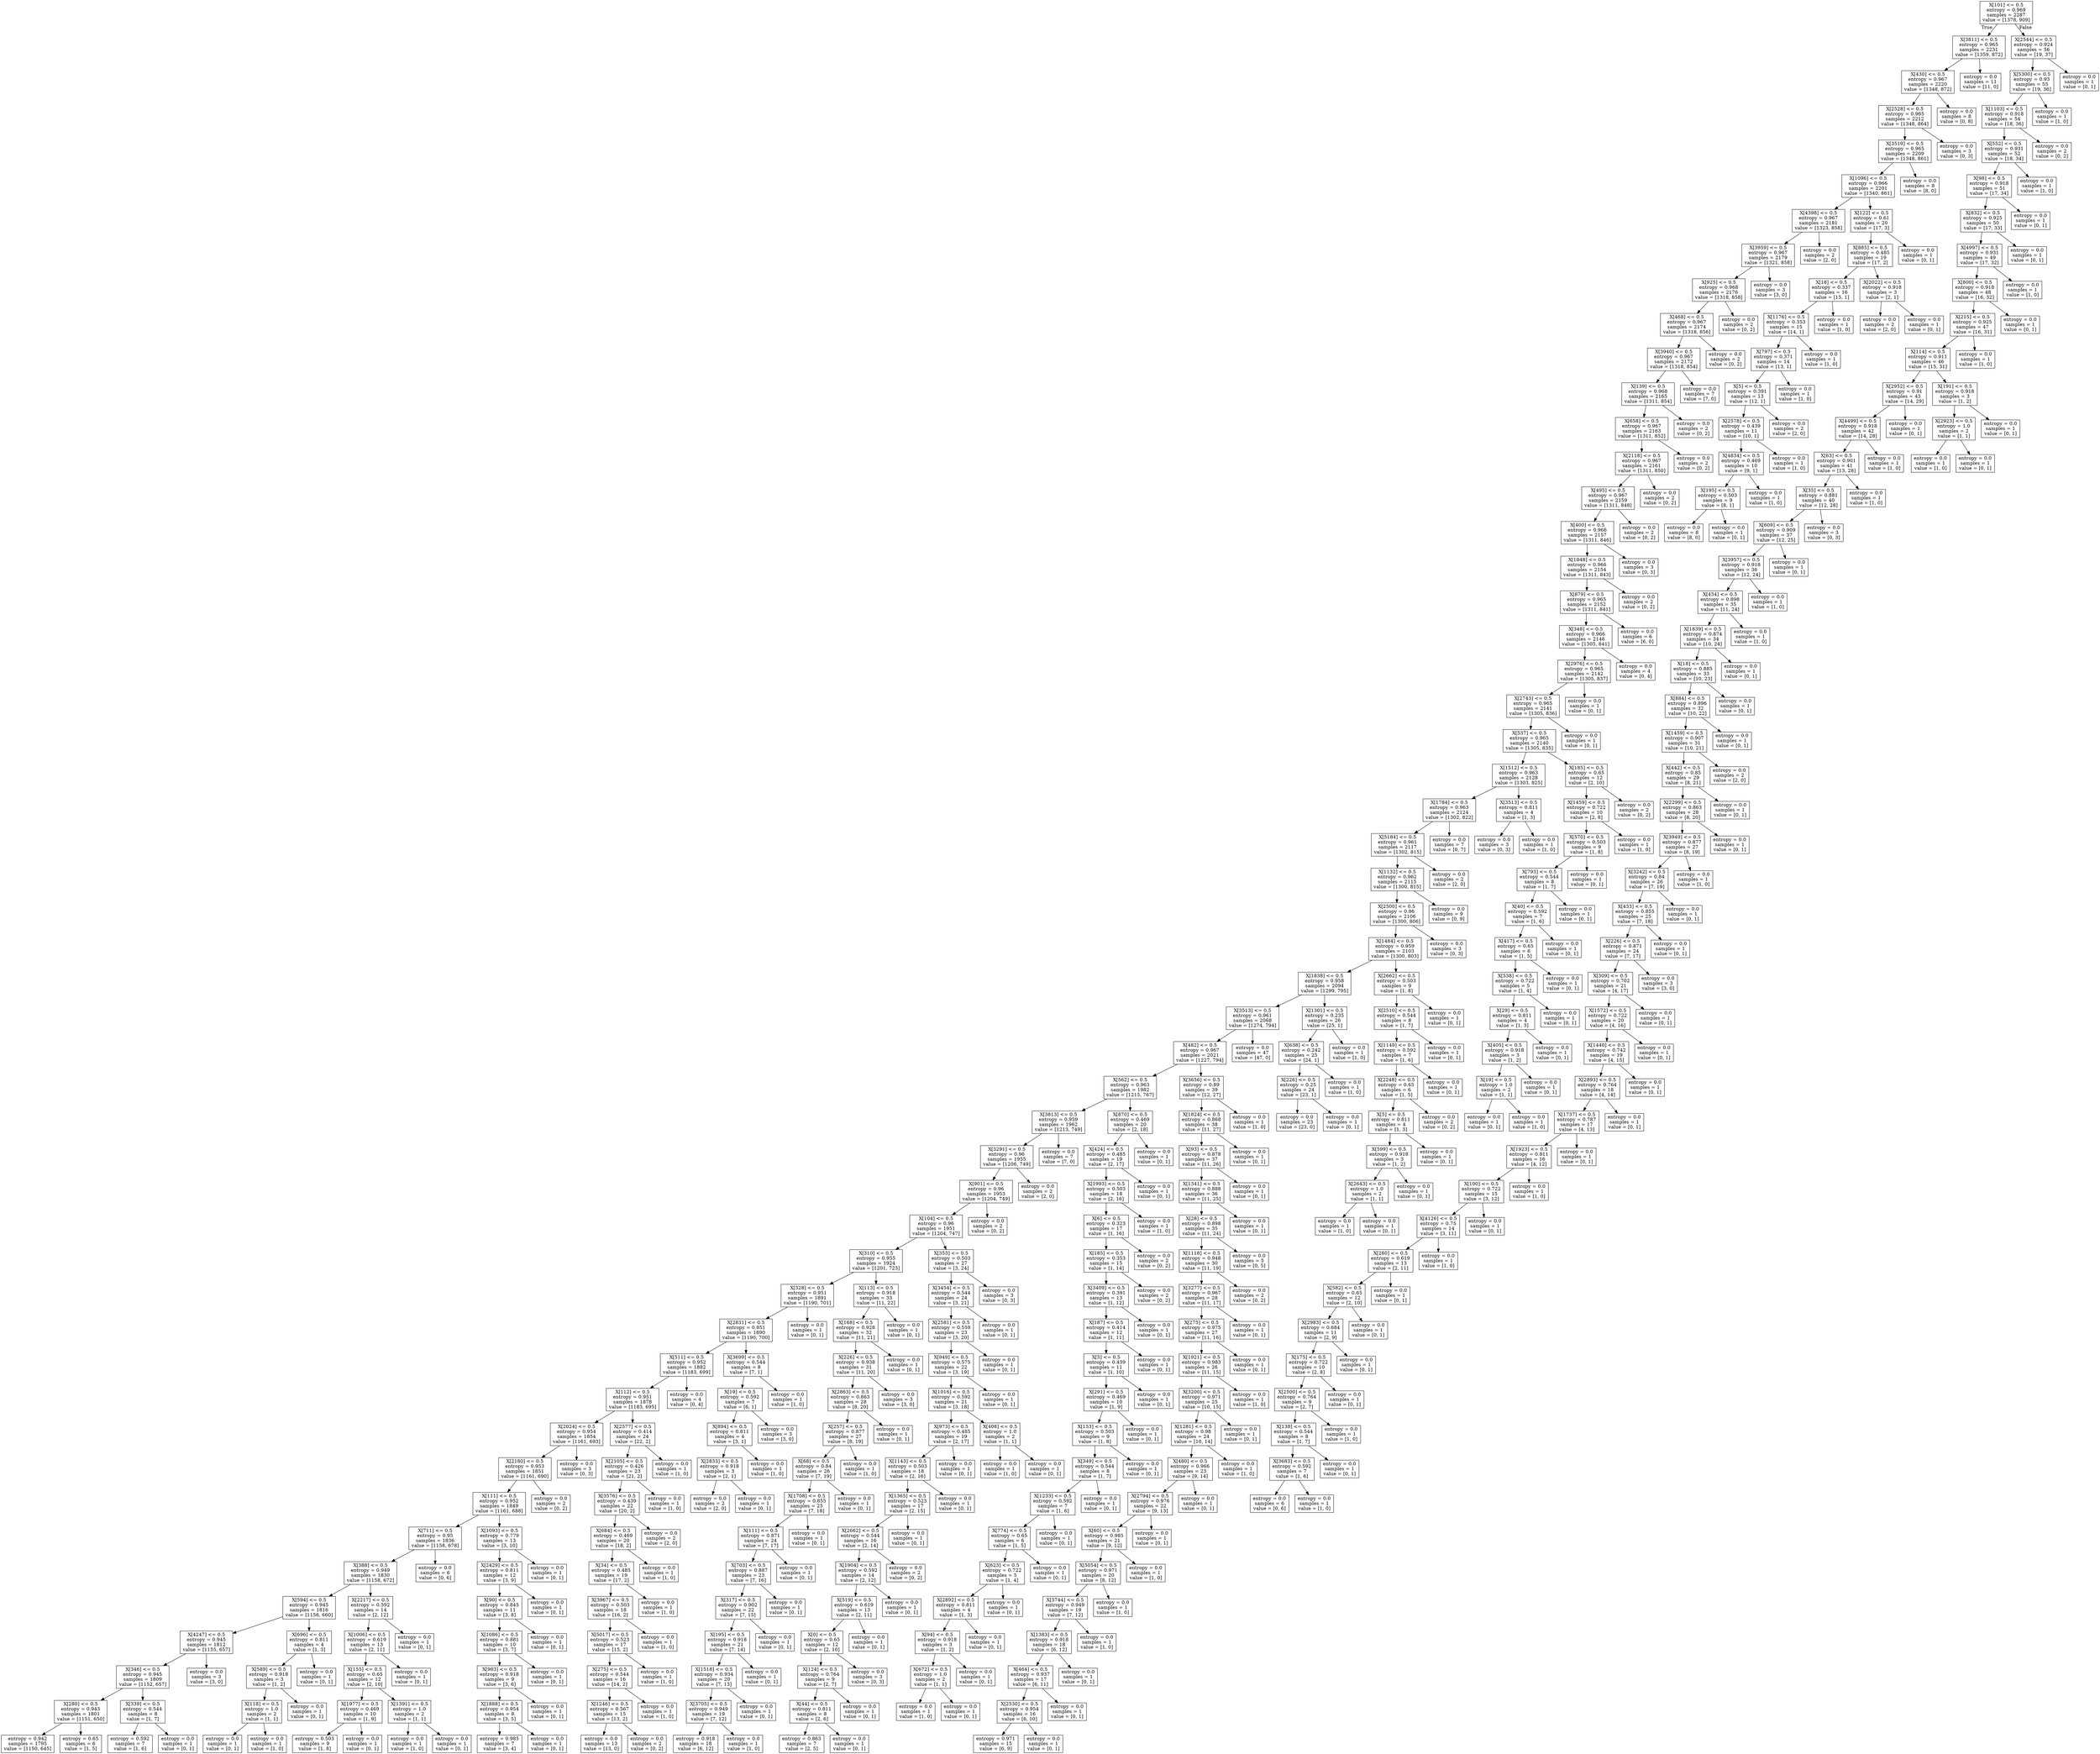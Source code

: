digraph Tree {
node [shape=box] ;
0 [label="X[101] <= 0.5\nentropy = 0.969\nsamples = 2287\nvalue = [1378, 909]"] ;
1 [label="X[3811] <= 0.5\nentropy = 0.965\nsamples = 2231\nvalue = [1359, 872]"] ;
0 -> 1 [labeldistance=2.5, labelangle=45, headlabel="True"] ;
2 [label="X[430] <= 0.5\nentropy = 0.967\nsamples = 2220\nvalue = [1348, 872]"] ;
1 -> 2 ;
3 [label="X[2528] <= 0.5\nentropy = 0.965\nsamples = 2212\nvalue = [1348, 864]"] ;
2 -> 3 ;
4 [label="X[3519] <= 0.5\nentropy = 0.965\nsamples = 2209\nvalue = [1348, 861]"] ;
3 -> 4 ;
5 [label="X[1096] <= 0.5\nentropy = 0.966\nsamples = 2201\nvalue = [1340, 861]"] ;
4 -> 5 ;
6 [label="X[4398] <= 0.5\nentropy = 0.967\nsamples = 2181\nvalue = [1323, 858]"] ;
5 -> 6 ;
7 [label="X[3959] <= 0.5\nentropy = 0.967\nsamples = 2179\nvalue = [1321, 858]"] ;
6 -> 7 ;
8 [label="X[925] <= 0.5\nentropy = 0.968\nsamples = 2176\nvalue = [1318, 858]"] ;
7 -> 8 ;
9 [label="X[468] <= 0.5\nentropy = 0.967\nsamples = 2174\nvalue = [1318, 856]"] ;
8 -> 9 ;
10 [label="X[3940] <= 0.5\nentropy = 0.967\nsamples = 2172\nvalue = [1318, 854]"] ;
9 -> 10 ;
11 [label="X[139] <= 0.5\nentropy = 0.968\nsamples = 2165\nvalue = [1311, 854]"] ;
10 -> 11 ;
12 [label="X[658] <= 0.5\nentropy = 0.967\nsamples = 2163\nvalue = [1311, 852]"] ;
11 -> 12 ;
13 [label="X[2118] <= 0.5\nentropy = 0.967\nsamples = 2161\nvalue = [1311, 850]"] ;
12 -> 13 ;
14 [label="X[495] <= 0.5\nentropy = 0.967\nsamples = 2159\nvalue = [1311, 848]"] ;
13 -> 14 ;
15 [label="X[400] <= 0.5\nentropy = 0.966\nsamples = 2157\nvalue = [1311, 846]"] ;
14 -> 15 ;
16 [label="X[1048] <= 0.5\nentropy = 0.966\nsamples = 2154\nvalue = [1311, 843]"] ;
15 -> 16 ;
17 [label="X[879] <= 0.5\nentropy = 0.965\nsamples = 2152\nvalue = [1311, 841]"] ;
16 -> 17 ;
18 [label="X[348] <= 0.5\nentropy = 0.966\nsamples = 2146\nvalue = [1305, 841]"] ;
17 -> 18 ;
19 [label="X[2976] <= 0.5\nentropy = 0.965\nsamples = 2142\nvalue = [1305, 837]"] ;
18 -> 19 ;
20 [label="X[2743] <= 0.5\nentropy = 0.965\nsamples = 2141\nvalue = [1305, 836]"] ;
19 -> 20 ;
21 [label="X[537] <= 0.5\nentropy = 0.965\nsamples = 2140\nvalue = [1305, 835]"] ;
20 -> 21 ;
22 [label="X[1512] <= 0.5\nentropy = 0.963\nsamples = 2128\nvalue = [1303, 825]"] ;
21 -> 22 ;
23 [label="X[1784] <= 0.5\nentropy = 0.963\nsamples = 2124\nvalue = [1302, 822]"] ;
22 -> 23 ;
24 [label="X[5184] <= 0.5\nentropy = 0.961\nsamples = 2117\nvalue = [1302, 815]"] ;
23 -> 24 ;
25 [label="X[1132] <= 0.5\nentropy = 0.962\nsamples = 2115\nvalue = [1300, 815]"] ;
24 -> 25 ;
26 [label="X[2500] <= 0.5\nentropy = 0.96\nsamples = 2106\nvalue = [1300, 806]"] ;
25 -> 26 ;
27 [label="X[1484] <= 0.5\nentropy = 0.959\nsamples = 2103\nvalue = [1300, 803]"] ;
26 -> 27 ;
28 [label="X[1838] <= 0.5\nentropy = 0.958\nsamples = 2094\nvalue = [1299, 795]"] ;
27 -> 28 ;
29 [label="X[3513] <= 0.5\nentropy = 0.961\nsamples = 2068\nvalue = [1274, 794]"] ;
28 -> 29 ;
30 [label="X[482] <= 0.5\nentropy = 0.967\nsamples = 2021\nvalue = [1227, 794]"] ;
29 -> 30 ;
31 [label="X[562] <= 0.5\nentropy = 0.963\nsamples = 1982\nvalue = [1215, 767]"] ;
30 -> 31 ;
32 [label="X[3813] <= 0.5\nentropy = 0.959\nsamples = 1962\nvalue = [1213, 749]"] ;
31 -> 32 ;
33 [label="X[3291] <= 0.5\nentropy = 0.96\nsamples = 1955\nvalue = [1206, 749]"] ;
32 -> 33 ;
34 [label="X[901] <= 0.5\nentropy = 0.96\nsamples = 1953\nvalue = [1204, 749]"] ;
33 -> 34 ;
35 [label="X[104] <= 0.5\nentropy = 0.96\nsamples = 1951\nvalue = [1204, 747]"] ;
34 -> 35 ;
36 [label="X[310] <= 0.5\nentropy = 0.955\nsamples = 1924\nvalue = [1201, 723]"] ;
35 -> 36 ;
37 [label="X[328] <= 0.5\nentropy = 0.951\nsamples = 1891\nvalue = [1190, 701]"] ;
36 -> 37 ;
38 [label="X[2831] <= 0.5\nentropy = 0.951\nsamples = 1890\nvalue = [1190, 700]"] ;
37 -> 38 ;
39 [label="X[511] <= 0.5\nentropy = 0.952\nsamples = 1882\nvalue = [1183, 699]"] ;
38 -> 39 ;
40 [label="X[112] <= 0.5\nentropy = 0.951\nsamples = 1878\nvalue = [1183, 695]"] ;
39 -> 40 ;
41 [label="X[2024] <= 0.5\nentropy = 0.954\nsamples = 1854\nvalue = [1161, 693]"] ;
40 -> 41 ;
42 [label="X[2180] <= 0.5\nentropy = 0.953\nsamples = 1851\nvalue = [1161, 690]"] ;
41 -> 42 ;
43 [label="X[111] <= 0.5\nentropy = 0.952\nsamples = 1849\nvalue = [1161, 688]"] ;
42 -> 43 ;
44 [label="X[711] <= 0.5\nentropy = 0.95\nsamples = 1836\nvalue = [1158, 678]"] ;
43 -> 44 ;
45 [label="X[388] <= 0.5\nentropy = 0.949\nsamples = 1830\nvalue = [1158, 672]"] ;
44 -> 45 ;
46 [label="X[594] <= 0.5\nentropy = 0.945\nsamples = 1816\nvalue = [1156, 660]"] ;
45 -> 46 ;
47 [label="X[4247] <= 0.5\nentropy = 0.945\nsamples = 1812\nvalue = [1155, 657]"] ;
46 -> 47 ;
48 [label="X[346] <= 0.5\nentropy = 0.945\nsamples = 1809\nvalue = [1152, 657]"] ;
47 -> 48 ;
49 [label="X[280] <= 0.5\nentropy = 0.943\nsamples = 1801\nvalue = [1151, 650]"] ;
48 -> 49 ;
50 [label="entropy = 0.942\nsamples = 1795\nvalue = [1150, 645]"] ;
49 -> 50 ;
51 [label="entropy = 0.65\nsamples = 6\nvalue = [1, 5]"] ;
49 -> 51 ;
52 [label="X[339] <= 0.5\nentropy = 0.544\nsamples = 8\nvalue = [1, 7]"] ;
48 -> 52 ;
53 [label="entropy = 0.592\nsamples = 7\nvalue = [1, 6]"] ;
52 -> 53 ;
54 [label="entropy = 0.0\nsamples = 1\nvalue = [0, 1]"] ;
52 -> 54 ;
55 [label="entropy = 0.0\nsamples = 3\nvalue = [3, 0]"] ;
47 -> 55 ;
56 [label="X[696] <= 0.5\nentropy = 0.811\nsamples = 4\nvalue = [1, 3]"] ;
46 -> 56 ;
57 [label="X[589] <= 0.5\nentropy = 0.918\nsamples = 3\nvalue = [1, 2]"] ;
56 -> 57 ;
58 [label="X[118] <= 0.5\nentropy = 1.0\nsamples = 2\nvalue = [1, 1]"] ;
57 -> 58 ;
59 [label="entropy = 0.0\nsamples = 1\nvalue = [0, 1]"] ;
58 -> 59 ;
60 [label="entropy = 0.0\nsamples = 1\nvalue = [1, 0]"] ;
58 -> 60 ;
61 [label="entropy = 0.0\nsamples = 1\nvalue = [0, 1]"] ;
57 -> 61 ;
62 [label="entropy = 0.0\nsamples = 1\nvalue = [0, 1]"] ;
56 -> 62 ;
63 [label="X[2217] <= 0.5\nentropy = 0.592\nsamples = 14\nvalue = [2, 12]"] ;
45 -> 63 ;
64 [label="X[1006] <= 0.5\nentropy = 0.619\nsamples = 13\nvalue = [2, 11]"] ;
63 -> 64 ;
65 [label="X[155] <= 0.5\nentropy = 0.65\nsamples = 12\nvalue = [2, 10]"] ;
64 -> 65 ;
66 [label="X[1977] <= 0.5\nentropy = 0.469\nsamples = 10\nvalue = [1, 9]"] ;
65 -> 66 ;
67 [label="entropy = 0.503\nsamples = 9\nvalue = [1, 8]"] ;
66 -> 67 ;
68 [label="entropy = 0.0\nsamples = 1\nvalue = [0, 1]"] ;
66 -> 68 ;
69 [label="X[1391] <= 0.5\nentropy = 1.0\nsamples = 2\nvalue = [1, 1]"] ;
65 -> 69 ;
70 [label="entropy = 0.0\nsamples = 1\nvalue = [1, 0]"] ;
69 -> 70 ;
71 [label="entropy = 0.0\nsamples = 1\nvalue = [0, 1]"] ;
69 -> 71 ;
72 [label="entropy = 0.0\nsamples = 1\nvalue = [0, 1]"] ;
64 -> 72 ;
73 [label="entropy = 0.0\nsamples = 1\nvalue = [0, 1]"] ;
63 -> 73 ;
74 [label="entropy = 0.0\nsamples = 6\nvalue = [0, 6]"] ;
44 -> 74 ;
75 [label="X[1093] <= 0.5\nentropy = 0.779\nsamples = 13\nvalue = [3, 10]"] ;
43 -> 75 ;
76 [label="X[2429] <= 0.5\nentropy = 0.811\nsamples = 12\nvalue = [3, 9]"] ;
75 -> 76 ;
77 [label="X[90] <= 0.5\nentropy = 0.845\nsamples = 11\nvalue = [3, 8]"] ;
76 -> 77 ;
78 [label="X[1086] <= 0.5\nentropy = 0.881\nsamples = 10\nvalue = [3, 7]"] ;
77 -> 78 ;
79 [label="X[983] <= 0.5\nentropy = 0.918\nsamples = 9\nvalue = [3, 6]"] ;
78 -> 79 ;
80 [label="X[1888] <= 0.5\nentropy = 0.954\nsamples = 8\nvalue = [3, 5]"] ;
79 -> 80 ;
81 [label="entropy = 0.985\nsamples = 7\nvalue = [3, 4]"] ;
80 -> 81 ;
82 [label="entropy = 0.0\nsamples = 1\nvalue = [0, 1]"] ;
80 -> 82 ;
83 [label="entropy = 0.0\nsamples = 1\nvalue = [0, 1]"] ;
79 -> 83 ;
84 [label="entropy = 0.0\nsamples = 1\nvalue = [0, 1]"] ;
78 -> 84 ;
85 [label="entropy = 0.0\nsamples = 1\nvalue = [0, 1]"] ;
77 -> 85 ;
86 [label="entropy = 0.0\nsamples = 1\nvalue = [0, 1]"] ;
76 -> 86 ;
87 [label="entropy = 0.0\nsamples = 1\nvalue = [0, 1]"] ;
75 -> 87 ;
88 [label="entropy = 0.0\nsamples = 2\nvalue = [0, 2]"] ;
42 -> 88 ;
89 [label="entropy = 0.0\nsamples = 3\nvalue = [0, 3]"] ;
41 -> 89 ;
90 [label="X[2577] <= 0.5\nentropy = 0.414\nsamples = 24\nvalue = [22, 2]"] ;
40 -> 90 ;
91 [label="X[2105] <= 0.5\nentropy = 0.426\nsamples = 23\nvalue = [21, 2]"] ;
90 -> 91 ;
92 [label="X[3576] <= 0.5\nentropy = 0.439\nsamples = 22\nvalue = [20, 2]"] ;
91 -> 92 ;
93 [label="X[684] <= 0.5\nentropy = 0.469\nsamples = 20\nvalue = [18, 2]"] ;
92 -> 93 ;
94 [label="X[34] <= 0.5\nentropy = 0.485\nsamples = 19\nvalue = [17, 2]"] ;
93 -> 94 ;
95 [label="X[3967] <= 0.5\nentropy = 0.503\nsamples = 18\nvalue = [16, 2]"] ;
94 -> 95 ;
96 [label="X[5017] <= 0.5\nentropy = 0.523\nsamples = 17\nvalue = [15, 2]"] ;
95 -> 96 ;
97 [label="X[275] <= 0.5\nentropy = 0.544\nsamples = 16\nvalue = [14, 2]"] ;
96 -> 97 ;
98 [label="X[1246] <= 0.5\nentropy = 0.567\nsamples = 15\nvalue = [13, 2]"] ;
97 -> 98 ;
99 [label="entropy = 0.0\nsamples = 13\nvalue = [13, 0]"] ;
98 -> 99 ;
100 [label="entropy = 0.0\nsamples = 2\nvalue = [0, 2]"] ;
98 -> 100 ;
101 [label="entropy = 0.0\nsamples = 1\nvalue = [1, 0]"] ;
97 -> 101 ;
102 [label="entropy = 0.0\nsamples = 1\nvalue = [1, 0]"] ;
96 -> 102 ;
103 [label="entropy = 0.0\nsamples = 1\nvalue = [1, 0]"] ;
95 -> 103 ;
104 [label="entropy = 0.0\nsamples = 1\nvalue = [1, 0]"] ;
94 -> 104 ;
105 [label="entropy = 0.0\nsamples = 1\nvalue = [1, 0]"] ;
93 -> 105 ;
106 [label="entropy = 0.0\nsamples = 2\nvalue = [2, 0]"] ;
92 -> 106 ;
107 [label="entropy = 0.0\nsamples = 1\nvalue = [1, 0]"] ;
91 -> 107 ;
108 [label="entropy = 0.0\nsamples = 1\nvalue = [1, 0]"] ;
90 -> 108 ;
109 [label="entropy = 0.0\nsamples = 4\nvalue = [0, 4]"] ;
39 -> 109 ;
110 [label="X[3699] <= 0.5\nentropy = 0.544\nsamples = 8\nvalue = [7, 1]"] ;
38 -> 110 ;
111 [label="X[19] <= 0.5\nentropy = 0.592\nsamples = 7\nvalue = [6, 1]"] ;
110 -> 111 ;
112 [label="X[894] <= 0.5\nentropy = 0.811\nsamples = 4\nvalue = [3, 1]"] ;
111 -> 112 ;
113 [label="X[2833] <= 0.5\nentropy = 0.918\nsamples = 3\nvalue = [2, 1]"] ;
112 -> 113 ;
114 [label="entropy = 0.0\nsamples = 2\nvalue = [2, 0]"] ;
113 -> 114 ;
115 [label="entropy = 0.0\nsamples = 1\nvalue = [0, 1]"] ;
113 -> 115 ;
116 [label="entropy = 0.0\nsamples = 1\nvalue = [1, 0]"] ;
112 -> 116 ;
117 [label="entropy = 0.0\nsamples = 3\nvalue = [3, 0]"] ;
111 -> 117 ;
118 [label="entropy = 0.0\nsamples = 1\nvalue = [1, 0]"] ;
110 -> 118 ;
119 [label="entropy = 0.0\nsamples = 1\nvalue = [0, 1]"] ;
37 -> 119 ;
120 [label="X[113] <= 0.5\nentropy = 0.918\nsamples = 33\nvalue = [11, 22]"] ;
36 -> 120 ;
121 [label="X[168] <= 0.5\nentropy = 0.928\nsamples = 32\nvalue = [11, 21]"] ;
120 -> 121 ;
122 [label="X[226] <= 0.5\nentropy = 0.938\nsamples = 31\nvalue = [11, 20]"] ;
121 -> 122 ;
123 [label="X[2863] <= 0.5\nentropy = 0.863\nsamples = 28\nvalue = [8, 20]"] ;
122 -> 123 ;
124 [label="X[257] <= 0.5\nentropy = 0.877\nsamples = 27\nvalue = [8, 19]"] ;
123 -> 124 ;
125 [label="X[68] <= 0.5\nentropy = 0.84\nsamples = 26\nvalue = [7, 19]"] ;
124 -> 125 ;
126 [label="X[1708] <= 0.5\nentropy = 0.855\nsamples = 25\nvalue = [7, 18]"] ;
125 -> 126 ;
127 [label="X[111] <= 0.5\nentropy = 0.871\nsamples = 24\nvalue = [7, 17]"] ;
126 -> 127 ;
128 [label="X[703] <= 0.5\nentropy = 0.887\nsamples = 23\nvalue = [7, 16]"] ;
127 -> 128 ;
129 [label="X[317] <= 0.5\nentropy = 0.902\nsamples = 22\nvalue = [7, 15]"] ;
128 -> 129 ;
130 [label="X[195] <= 0.5\nentropy = 0.918\nsamples = 21\nvalue = [7, 14]"] ;
129 -> 130 ;
131 [label="X[1518] <= 0.5\nentropy = 0.934\nsamples = 20\nvalue = [7, 13]"] ;
130 -> 131 ;
132 [label="X[3705] <= 0.5\nentropy = 0.949\nsamples = 19\nvalue = [7, 12]"] ;
131 -> 132 ;
133 [label="entropy = 0.918\nsamples = 18\nvalue = [6, 12]"] ;
132 -> 133 ;
134 [label="entropy = 0.0\nsamples = 1\nvalue = [1, 0]"] ;
132 -> 134 ;
135 [label="entropy = 0.0\nsamples = 1\nvalue = [0, 1]"] ;
131 -> 135 ;
136 [label="entropy = 0.0\nsamples = 1\nvalue = [0, 1]"] ;
130 -> 136 ;
137 [label="entropy = 0.0\nsamples = 1\nvalue = [0, 1]"] ;
129 -> 137 ;
138 [label="entropy = 0.0\nsamples = 1\nvalue = [0, 1]"] ;
128 -> 138 ;
139 [label="entropy = 0.0\nsamples = 1\nvalue = [0, 1]"] ;
127 -> 139 ;
140 [label="entropy = 0.0\nsamples = 1\nvalue = [0, 1]"] ;
126 -> 140 ;
141 [label="entropy = 0.0\nsamples = 1\nvalue = [0, 1]"] ;
125 -> 141 ;
142 [label="entropy = 0.0\nsamples = 1\nvalue = [1, 0]"] ;
124 -> 142 ;
143 [label="entropy = 0.0\nsamples = 1\nvalue = [0, 1]"] ;
123 -> 143 ;
144 [label="entropy = 0.0\nsamples = 3\nvalue = [3, 0]"] ;
122 -> 144 ;
145 [label="entropy = 0.0\nsamples = 1\nvalue = [0, 1]"] ;
121 -> 145 ;
146 [label="entropy = 0.0\nsamples = 1\nvalue = [0, 1]"] ;
120 -> 146 ;
147 [label="X[353] <= 0.5\nentropy = 0.503\nsamples = 27\nvalue = [3, 24]"] ;
35 -> 147 ;
148 [label="X[3454] <= 0.5\nentropy = 0.544\nsamples = 24\nvalue = [3, 21]"] ;
147 -> 148 ;
149 [label="X[2581] <= 0.5\nentropy = 0.559\nsamples = 23\nvalue = [3, 20]"] ;
148 -> 149 ;
150 [label="X[949] <= 0.5\nentropy = 0.575\nsamples = 22\nvalue = [3, 19]"] ;
149 -> 150 ;
151 [label="X[1016] <= 0.5\nentropy = 0.592\nsamples = 21\nvalue = [3, 18]"] ;
150 -> 151 ;
152 [label="X[973] <= 0.5\nentropy = 0.485\nsamples = 19\nvalue = [2, 17]"] ;
151 -> 152 ;
153 [label="X[1143] <= 0.5\nentropy = 0.503\nsamples = 18\nvalue = [2, 16]"] ;
152 -> 153 ;
154 [label="X[1365] <= 0.5\nentropy = 0.523\nsamples = 17\nvalue = [2, 15]"] ;
153 -> 154 ;
155 [label="X[2662] <= 0.5\nentropy = 0.544\nsamples = 16\nvalue = [2, 14]"] ;
154 -> 155 ;
156 [label="X[1904] <= 0.5\nentropy = 0.592\nsamples = 14\nvalue = [2, 12]"] ;
155 -> 156 ;
157 [label="X[519] <= 0.5\nentropy = 0.619\nsamples = 13\nvalue = [2, 11]"] ;
156 -> 157 ;
158 [label="X[0] <= 0.5\nentropy = 0.65\nsamples = 12\nvalue = [2, 10]"] ;
157 -> 158 ;
159 [label="X[124] <= 0.5\nentropy = 0.764\nsamples = 9\nvalue = [2, 7]"] ;
158 -> 159 ;
160 [label="X[44] <= 0.5\nentropy = 0.811\nsamples = 8\nvalue = [2, 6]"] ;
159 -> 160 ;
161 [label="entropy = 0.863\nsamples = 7\nvalue = [2, 5]"] ;
160 -> 161 ;
162 [label="entropy = 0.0\nsamples = 1\nvalue = [0, 1]"] ;
160 -> 162 ;
163 [label="entropy = 0.0\nsamples = 1\nvalue = [0, 1]"] ;
159 -> 163 ;
164 [label="entropy = 0.0\nsamples = 3\nvalue = [0, 3]"] ;
158 -> 164 ;
165 [label="entropy = 0.0\nsamples = 1\nvalue = [0, 1]"] ;
157 -> 165 ;
166 [label="entropy = 0.0\nsamples = 1\nvalue = [0, 1]"] ;
156 -> 166 ;
167 [label="entropy = 0.0\nsamples = 2\nvalue = [0, 2]"] ;
155 -> 167 ;
168 [label="entropy = 0.0\nsamples = 1\nvalue = [0, 1]"] ;
154 -> 168 ;
169 [label="entropy = 0.0\nsamples = 1\nvalue = [0, 1]"] ;
153 -> 169 ;
170 [label="entropy = 0.0\nsamples = 1\nvalue = [0, 1]"] ;
152 -> 170 ;
171 [label="X[408] <= 0.5\nentropy = 1.0\nsamples = 2\nvalue = [1, 1]"] ;
151 -> 171 ;
172 [label="entropy = 0.0\nsamples = 1\nvalue = [1, 0]"] ;
171 -> 172 ;
173 [label="entropy = 0.0\nsamples = 1\nvalue = [0, 1]"] ;
171 -> 173 ;
174 [label="entropy = 0.0\nsamples = 1\nvalue = [0, 1]"] ;
150 -> 174 ;
175 [label="entropy = 0.0\nsamples = 1\nvalue = [0, 1]"] ;
149 -> 175 ;
176 [label="entropy = 0.0\nsamples = 1\nvalue = [0, 1]"] ;
148 -> 176 ;
177 [label="entropy = 0.0\nsamples = 3\nvalue = [0, 3]"] ;
147 -> 177 ;
178 [label="entropy = 0.0\nsamples = 2\nvalue = [0, 2]"] ;
34 -> 178 ;
179 [label="entropy = 0.0\nsamples = 2\nvalue = [2, 0]"] ;
33 -> 179 ;
180 [label="entropy = 0.0\nsamples = 7\nvalue = [7, 0]"] ;
32 -> 180 ;
181 [label="X[870] <= 0.5\nentropy = 0.469\nsamples = 20\nvalue = [2, 18]"] ;
31 -> 181 ;
182 [label="X[424] <= 0.5\nentropy = 0.485\nsamples = 19\nvalue = [2, 17]"] ;
181 -> 182 ;
183 [label="X[1993] <= 0.5\nentropy = 0.503\nsamples = 18\nvalue = [2, 16]"] ;
182 -> 183 ;
184 [label="X[6] <= 0.5\nentropy = 0.323\nsamples = 17\nvalue = [1, 16]"] ;
183 -> 184 ;
185 [label="X[185] <= 0.5\nentropy = 0.353\nsamples = 15\nvalue = [1, 14]"] ;
184 -> 185 ;
186 [label="X[3409] <= 0.5\nentropy = 0.391\nsamples = 13\nvalue = [1, 12]"] ;
185 -> 186 ;
187 [label="X[187] <= 0.5\nentropy = 0.414\nsamples = 12\nvalue = [1, 11]"] ;
186 -> 187 ;
188 [label="X[5] <= 0.5\nentropy = 0.439\nsamples = 11\nvalue = [1, 10]"] ;
187 -> 188 ;
189 [label="X[291] <= 0.5\nentropy = 0.469\nsamples = 10\nvalue = [1, 9]"] ;
188 -> 189 ;
190 [label="X[153] <= 0.5\nentropy = 0.503\nsamples = 9\nvalue = [1, 8]"] ;
189 -> 190 ;
191 [label="X[349] <= 0.5\nentropy = 0.544\nsamples = 8\nvalue = [1, 7]"] ;
190 -> 191 ;
192 [label="X[1233] <= 0.5\nentropy = 0.592\nsamples = 7\nvalue = [1, 6]"] ;
191 -> 192 ;
193 [label="X[774] <= 0.5\nentropy = 0.65\nsamples = 6\nvalue = [1, 5]"] ;
192 -> 193 ;
194 [label="X[623] <= 0.5\nentropy = 0.722\nsamples = 5\nvalue = [1, 4]"] ;
193 -> 194 ;
195 [label="X[2892] <= 0.5\nentropy = 0.811\nsamples = 4\nvalue = [1, 3]"] ;
194 -> 195 ;
196 [label="X[94] <= 0.5\nentropy = 0.918\nsamples = 3\nvalue = [1, 2]"] ;
195 -> 196 ;
197 [label="X[672] <= 0.5\nentropy = 1.0\nsamples = 2\nvalue = [1, 1]"] ;
196 -> 197 ;
198 [label="entropy = 0.0\nsamples = 1\nvalue = [1, 0]"] ;
197 -> 198 ;
199 [label="entropy = 0.0\nsamples = 1\nvalue = [0, 1]"] ;
197 -> 199 ;
200 [label="entropy = 0.0\nsamples = 1\nvalue = [0, 1]"] ;
196 -> 200 ;
201 [label="entropy = 0.0\nsamples = 1\nvalue = [0, 1]"] ;
195 -> 201 ;
202 [label="entropy = 0.0\nsamples = 1\nvalue = [0, 1]"] ;
194 -> 202 ;
203 [label="entropy = 0.0\nsamples = 1\nvalue = [0, 1]"] ;
193 -> 203 ;
204 [label="entropy = 0.0\nsamples = 1\nvalue = [0, 1]"] ;
192 -> 204 ;
205 [label="entropy = 0.0\nsamples = 1\nvalue = [0, 1]"] ;
191 -> 205 ;
206 [label="entropy = 0.0\nsamples = 1\nvalue = [0, 1]"] ;
190 -> 206 ;
207 [label="entropy = 0.0\nsamples = 1\nvalue = [0, 1]"] ;
189 -> 207 ;
208 [label="entropy = 0.0\nsamples = 1\nvalue = [0, 1]"] ;
188 -> 208 ;
209 [label="entropy = 0.0\nsamples = 1\nvalue = [0, 1]"] ;
187 -> 209 ;
210 [label="entropy = 0.0\nsamples = 1\nvalue = [0, 1]"] ;
186 -> 210 ;
211 [label="entropy = 0.0\nsamples = 2\nvalue = [0, 2]"] ;
185 -> 211 ;
212 [label="entropy = 0.0\nsamples = 2\nvalue = [0, 2]"] ;
184 -> 212 ;
213 [label="entropy = 0.0\nsamples = 1\nvalue = [1, 0]"] ;
183 -> 213 ;
214 [label="entropy = 0.0\nsamples = 1\nvalue = [0, 1]"] ;
182 -> 214 ;
215 [label="entropy = 0.0\nsamples = 1\nvalue = [0, 1]"] ;
181 -> 215 ;
216 [label="X[3656] <= 0.5\nentropy = 0.89\nsamples = 39\nvalue = [12, 27]"] ;
30 -> 216 ;
217 [label="X[1824] <= 0.5\nentropy = 0.868\nsamples = 38\nvalue = [11, 27]"] ;
216 -> 217 ;
218 [label="X[93] <= 0.5\nentropy = 0.878\nsamples = 37\nvalue = [11, 26]"] ;
217 -> 218 ;
219 [label="X[1341] <= 0.5\nentropy = 0.888\nsamples = 36\nvalue = [11, 25]"] ;
218 -> 219 ;
220 [label="X[28] <= 0.5\nentropy = 0.898\nsamples = 35\nvalue = [11, 24]"] ;
219 -> 220 ;
221 [label="X[1118] <= 0.5\nentropy = 0.948\nsamples = 30\nvalue = [11, 19]"] ;
220 -> 221 ;
222 [label="X[3277] <= 0.5\nentropy = 0.967\nsamples = 28\nvalue = [11, 17]"] ;
221 -> 222 ;
223 [label="X[275] <= 0.5\nentropy = 0.975\nsamples = 27\nvalue = [11, 16]"] ;
222 -> 223 ;
224 [label="X[1921] <= 0.5\nentropy = 0.983\nsamples = 26\nvalue = [11, 15]"] ;
223 -> 224 ;
225 [label="X[3200] <= 0.5\nentropy = 0.971\nsamples = 25\nvalue = [10, 15]"] ;
224 -> 225 ;
226 [label="X[1281] <= 0.5\nentropy = 0.98\nsamples = 24\nvalue = [10, 14]"] ;
225 -> 226 ;
227 [label="X[480] <= 0.5\nentropy = 0.966\nsamples = 23\nvalue = [9, 14]"] ;
226 -> 227 ;
228 [label="X[2794] <= 0.5\nentropy = 0.976\nsamples = 22\nvalue = [9, 13]"] ;
227 -> 228 ;
229 [label="X[60] <= 0.5\nentropy = 0.985\nsamples = 21\nvalue = [9, 12]"] ;
228 -> 229 ;
230 [label="X[5054] <= 0.5\nentropy = 0.971\nsamples = 20\nvalue = [8, 12]"] ;
229 -> 230 ;
231 [label="X[3744] <= 0.5\nentropy = 0.949\nsamples = 19\nvalue = [7, 12]"] ;
230 -> 231 ;
232 [label="X[1383] <= 0.5\nentropy = 0.918\nsamples = 18\nvalue = [6, 12]"] ;
231 -> 232 ;
233 [label="X[464] <= 0.5\nentropy = 0.937\nsamples = 17\nvalue = [6, 11]"] ;
232 -> 233 ;
234 [label="X[2530] <= 0.5\nentropy = 0.954\nsamples = 16\nvalue = [6, 10]"] ;
233 -> 234 ;
235 [label="entropy = 0.971\nsamples = 15\nvalue = [6, 9]"] ;
234 -> 235 ;
236 [label="entropy = 0.0\nsamples = 1\nvalue = [0, 1]"] ;
234 -> 236 ;
237 [label="entropy = 0.0\nsamples = 1\nvalue = [0, 1]"] ;
233 -> 237 ;
238 [label="entropy = 0.0\nsamples = 1\nvalue = [0, 1]"] ;
232 -> 238 ;
239 [label="entropy = 0.0\nsamples = 1\nvalue = [1, 0]"] ;
231 -> 239 ;
240 [label="entropy = 0.0\nsamples = 1\nvalue = [1, 0]"] ;
230 -> 240 ;
241 [label="entropy = 0.0\nsamples = 1\nvalue = [1, 0]"] ;
229 -> 241 ;
242 [label="entropy = 0.0\nsamples = 1\nvalue = [0, 1]"] ;
228 -> 242 ;
243 [label="entropy = 0.0\nsamples = 1\nvalue = [0, 1]"] ;
227 -> 243 ;
244 [label="entropy = 0.0\nsamples = 1\nvalue = [1, 0]"] ;
226 -> 244 ;
245 [label="entropy = 0.0\nsamples = 1\nvalue = [0, 1]"] ;
225 -> 245 ;
246 [label="entropy = 0.0\nsamples = 1\nvalue = [1, 0]"] ;
224 -> 246 ;
247 [label="entropy = 0.0\nsamples = 1\nvalue = [0, 1]"] ;
223 -> 247 ;
248 [label="entropy = 0.0\nsamples = 1\nvalue = [0, 1]"] ;
222 -> 248 ;
249 [label="entropy = 0.0\nsamples = 2\nvalue = [0, 2]"] ;
221 -> 249 ;
250 [label="entropy = 0.0\nsamples = 5\nvalue = [0, 5]"] ;
220 -> 250 ;
251 [label="entropy = 0.0\nsamples = 1\nvalue = [0, 1]"] ;
219 -> 251 ;
252 [label="entropy = 0.0\nsamples = 1\nvalue = [0, 1]"] ;
218 -> 252 ;
253 [label="entropy = 0.0\nsamples = 1\nvalue = [0, 1]"] ;
217 -> 253 ;
254 [label="entropy = 0.0\nsamples = 1\nvalue = [1, 0]"] ;
216 -> 254 ;
255 [label="entropy = 0.0\nsamples = 47\nvalue = [47, 0]"] ;
29 -> 255 ;
256 [label="X[1301] <= 0.5\nentropy = 0.235\nsamples = 26\nvalue = [25, 1]"] ;
28 -> 256 ;
257 [label="X[638] <= 0.5\nentropy = 0.242\nsamples = 25\nvalue = [24, 1]"] ;
256 -> 257 ;
258 [label="X[226] <= 0.5\nentropy = 0.25\nsamples = 24\nvalue = [23, 1]"] ;
257 -> 258 ;
259 [label="entropy = 0.0\nsamples = 23\nvalue = [23, 0]"] ;
258 -> 259 ;
260 [label="entropy = 0.0\nsamples = 1\nvalue = [0, 1]"] ;
258 -> 260 ;
261 [label="entropy = 0.0\nsamples = 1\nvalue = [1, 0]"] ;
257 -> 261 ;
262 [label="entropy = 0.0\nsamples = 1\nvalue = [1, 0]"] ;
256 -> 262 ;
263 [label="X[2662] <= 0.5\nentropy = 0.503\nsamples = 9\nvalue = [1, 8]"] ;
27 -> 263 ;
264 [label="X[2510] <= 0.5\nentropy = 0.544\nsamples = 8\nvalue = [1, 7]"] ;
263 -> 264 ;
265 [label="X[1149] <= 0.5\nentropy = 0.592\nsamples = 7\nvalue = [1, 6]"] ;
264 -> 265 ;
266 [label="X[2248] <= 0.5\nentropy = 0.65\nsamples = 6\nvalue = [1, 5]"] ;
265 -> 266 ;
267 [label="X[5] <= 0.5\nentropy = 0.811\nsamples = 4\nvalue = [1, 3]"] ;
266 -> 267 ;
268 [label="X[599] <= 0.5\nentropy = 0.918\nsamples = 3\nvalue = [1, 2]"] ;
267 -> 268 ;
269 [label="X[2643] <= 0.5\nentropy = 1.0\nsamples = 2\nvalue = [1, 1]"] ;
268 -> 269 ;
270 [label="entropy = 0.0\nsamples = 1\nvalue = [1, 0]"] ;
269 -> 270 ;
271 [label="entropy = 0.0\nsamples = 1\nvalue = [0, 1]"] ;
269 -> 271 ;
272 [label="entropy = 0.0\nsamples = 1\nvalue = [0, 1]"] ;
268 -> 272 ;
273 [label="entropy = 0.0\nsamples = 1\nvalue = [0, 1]"] ;
267 -> 273 ;
274 [label="entropy = 0.0\nsamples = 2\nvalue = [0, 2]"] ;
266 -> 274 ;
275 [label="entropy = 0.0\nsamples = 1\nvalue = [0, 1]"] ;
265 -> 275 ;
276 [label="entropy = 0.0\nsamples = 1\nvalue = [0, 1]"] ;
264 -> 276 ;
277 [label="entropy = 0.0\nsamples = 1\nvalue = [0, 1]"] ;
263 -> 277 ;
278 [label="entropy = 0.0\nsamples = 3\nvalue = [0, 3]"] ;
26 -> 278 ;
279 [label="entropy = 0.0\nsamples = 9\nvalue = [0, 9]"] ;
25 -> 279 ;
280 [label="entropy = 0.0\nsamples = 2\nvalue = [2, 0]"] ;
24 -> 280 ;
281 [label="entropy = 0.0\nsamples = 7\nvalue = [0, 7]"] ;
23 -> 281 ;
282 [label="X[3513] <= 0.5\nentropy = 0.811\nsamples = 4\nvalue = [1, 3]"] ;
22 -> 282 ;
283 [label="entropy = 0.0\nsamples = 3\nvalue = [0, 3]"] ;
282 -> 283 ;
284 [label="entropy = 0.0\nsamples = 1\nvalue = [1, 0]"] ;
282 -> 284 ;
285 [label="X[185] <= 0.5\nentropy = 0.65\nsamples = 12\nvalue = [2, 10]"] ;
21 -> 285 ;
286 [label="X[1459] <= 0.5\nentropy = 0.722\nsamples = 10\nvalue = [2, 8]"] ;
285 -> 286 ;
287 [label="X[570] <= 0.5\nentropy = 0.503\nsamples = 9\nvalue = [1, 8]"] ;
286 -> 287 ;
288 [label="X[793] <= 0.5\nentropy = 0.544\nsamples = 8\nvalue = [1, 7]"] ;
287 -> 288 ;
289 [label="X[40] <= 0.5\nentropy = 0.592\nsamples = 7\nvalue = [1, 6]"] ;
288 -> 289 ;
290 [label="X[417] <= 0.5\nentropy = 0.65\nsamples = 6\nvalue = [1, 5]"] ;
289 -> 290 ;
291 [label="X[538] <= 0.5\nentropy = 0.722\nsamples = 5\nvalue = [1, 4]"] ;
290 -> 291 ;
292 [label="X[29] <= 0.5\nentropy = 0.811\nsamples = 4\nvalue = [1, 3]"] ;
291 -> 292 ;
293 [label="X[405] <= 0.5\nentropy = 0.918\nsamples = 3\nvalue = [1, 2]"] ;
292 -> 293 ;
294 [label="X[19] <= 0.5\nentropy = 1.0\nsamples = 2\nvalue = [1, 1]"] ;
293 -> 294 ;
295 [label="entropy = 0.0\nsamples = 1\nvalue = [0, 1]"] ;
294 -> 295 ;
296 [label="entropy = 0.0\nsamples = 1\nvalue = [1, 0]"] ;
294 -> 296 ;
297 [label="entropy = 0.0\nsamples = 1\nvalue = [0, 1]"] ;
293 -> 297 ;
298 [label="entropy = 0.0\nsamples = 1\nvalue = [0, 1]"] ;
292 -> 298 ;
299 [label="entropy = 0.0\nsamples = 1\nvalue = [0, 1]"] ;
291 -> 299 ;
300 [label="entropy = 0.0\nsamples = 1\nvalue = [0, 1]"] ;
290 -> 300 ;
301 [label="entropy = 0.0\nsamples = 1\nvalue = [0, 1]"] ;
289 -> 301 ;
302 [label="entropy = 0.0\nsamples = 1\nvalue = [0, 1]"] ;
288 -> 302 ;
303 [label="entropy = 0.0\nsamples = 1\nvalue = [0, 1]"] ;
287 -> 303 ;
304 [label="entropy = 0.0\nsamples = 1\nvalue = [1, 0]"] ;
286 -> 304 ;
305 [label="entropy = 0.0\nsamples = 2\nvalue = [0, 2]"] ;
285 -> 305 ;
306 [label="entropy = 0.0\nsamples = 1\nvalue = [0, 1]"] ;
20 -> 306 ;
307 [label="entropy = 0.0\nsamples = 1\nvalue = [0, 1]"] ;
19 -> 307 ;
308 [label="entropy = 0.0\nsamples = 4\nvalue = [0, 4]"] ;
18 -> 308 ;
309 [label="entropy = 0.0\nsamples = 6\nvalue = [6, 0]"] ;
17 -> 309 ;
310 [label="entropy = 0.0\nsamples = 2\nvalue = [0, 2]"] ;
16 -> 310 ;
311 [label="entropy = 0.0\nsamples = 3\nvalue = [0, 3]"] ;
15 -> 311 ;
312 [label="entropy = 0.0\nsamples = 2\nvalue = [0, 2]"] ;
14 -> 312 ;
313 [label="entropy = 0.0\nsamples = 2\nvalue = [0, 2]"] ;
13 -> 313 ;
314 [label="entropy = 0.0\nsamples = 2\nvalue = [0, 2]"] ;
12 -> 314 ;
315 [label="entropy = 0.0\nsamples = 2\nvalue = [0, 2]"] ;
11 -> 315 ;
316 [label="entropy = 0.0\nsamples = 7\nvalue = [7, 0]"] ;
10 -> 316 ;
317 [label="entropy = 0.0\nsamples = 2\nvalue = [0, 2]"] ;
9 -> 317 ;
318 [label="entropy = 0.0\nsamples = 2\nvalue = [0, 2]"] ;
8 -> 318 ;
319 [label="entropy = 0.0\nsamples = 3\nvalue = [3, 0]"] ;
7 -> 319 ;
320 [label="entropy = 0.0\nsamples = 2\nvalue = [2, 0]"] ;
6 -> 320 ;
321 [label="X[122] <= 0.5\nentropy = 0.61\nsamples = 20\nvalue = [17, 3]"] ;
5 -> 321 ;
322 [label="X[885] <= 0.5\nentropy = 0.485\nsamples = 19\nvalue = [17, 2]"] ;
321 -> 322 ;
323 [label="X[18] <= 0.5\nentropy = 0.337\nsamples = 16\nvalue = [15, 1]"] ;
322 -> 323 ;
324 [label="X[1176] <= 0.5\nentropy = 0.353\nsamples = 15\nvalue = [14, 1]"] ;
323 -> 324 ;
325 [label="X[797] <= 0.5\nentropy = 0.371\nsamples = 14\nvalue = [13, 1]"] ;
324 -> 325 ;
326 [label="X[5] <= 0.5\nentropy = 0.391\nsamples = 13\nvalue = [12, 1]"] ;
325 -> 326 ;
327 [label="X[2578] <= 0.5\nentropy = 0.439\nsamples = 11\nvalue = [10, 1]"] ;
326 -> 327 ;
328 [label="X[4834] <= 0.5\nentropy = 0.469\nsamples = 10\nvalue = [9, 1]"] ;
327 -> 328 ;
329 [label="X[195] <= 0.5\nentropy = 0.503\nsamples = 9\nvalue = [8, 1]"] ;
328 -> 329 ;
330 [label="entropy = 0.0\nsamples = 8\nvalue = [8, 0]"] ;
329 -> 330 ;
331 [label="entropy = 0.0\nsamples = 1\nvalue = [0, 1]"] ;
329 -> 331 ;
332 [label="entropy = 0.0\nsamples = 1\nvalue = [1, 0]"] ;
328 -> 332 ;
333 [label="entropy = 0.0\nsamples = 1\nvalue = [1, 0]"] ;
327 -> 333 ;
334 [label="entropy = 0.0\nsamples = 2\nvalue = [2, 0]"] ;
326 -> 334 ;
335 [label="entropy = 0.0\nsamples = 1\nvalue = [1, 0]"] ;
325 -> 335 ;
336 [label="entropy = 0.0\nsamples = 1\nvalue = [1, 0]"] ;
324 -> 336 ;
337 [label="entropy = 0.0\nsamples = 1\nvalue = [1, 0]"] ;
323 -> 337 ;
338 [label="X[2022] <= 0.5\nentropy = 0.918\nsamples = 3\nvalue = [2, 1]"] ;
322 -> 338 ;
339 [label="entropy = 0.0\nsamples = 2\nvalue = [2, 0]"] ;
338 -> 339 ;
340 [label="entropy = 0.0\nsamples = 1\nvalue = [0, 1]"] ;
338 -> 340 ;
341 [label="entropy = 0.0\nsamples = 1\nvalue = [0, 1]"] ;
321 -> 341 ;
342 [label="entropy = 0.0\nsamples = 8\nvalue = [8, 0]"] ;
4 -> 342 ;
343 [label="entropy = 0.0\nsamples = 3\nvalue = [0, 3]"] ;
3 -> 343 ;
344 [label="entropy = 0.0\nsamples = 8\nvalue = [0, 8]"] ;
2 -> 344 ;
345 [label="entropy = 0.0\nsamples = 11\nvalue = [11, 0]"] ;
1 -> 345 ;
346 [label="X[2544] <= 0.5\nentropy = 0.924\nsamples = 56\nvalue = [19, 37]"] ;
0 -> 346 [labeldistance=2.5, labelangle=-45, headlabel="False"] ;
347 [label="X[5300] <= 0.5\nentropy = 0.93\nsamples = 55\nvalue = [19, 36]"] ;
346 -> 347 ;
348 [label="X[1103] <= 0.5\nentropy = 0.918\nsamples = 54\nvalue = [18, 36]"] ;
347 -> 348 ;
349 [label="X[552] <= 0.5\nentropy = 0.931\nsamples = 52\nvalue = [18, 34]"] ;
348 -> 349 ;
350 [label="X[98] <= 0.5\nentropy = 0.918\nsamples = 51\nvalue = [17, 34]"] ;
349 -> 350 ;
351 [label="X[832] <= 0.5\nentropy = 0.925\nsamples = 50\nvalue = [17, 33]"] ;
350 -> 351 ;
352 [label="X[4997] <= 0.5\nentropy = 0.931\nsamples = 49\nvalue = [17, 32]"] ;
351 -> 352 ;
353 [label="X[800] <= 0.5\nentropy = 0.918\nsamples = 48\nvalue = [16, 32]"] ;
352 -> 353 ;
354 [label="X[215] <= 0.5\nentropy = 0.925\nsamples = 47\nvalue = [16, 31]"] ;
353 -> 354 ;
355 [label="X[114] <= 0.5\nentropy = 0.911\nsamples = 46\nvalue = [15, 31]"] ;
354 -> 355 ;
356 [label="X[2952] <= 0.5\nentropy = 0.91\nsamples = 43\nvalue = [14, 29]"] ;
355 -> 356 ;
357 [label="X[4499] <= 0.5\nentropy = 0.918\nsamples = 42\nvalue = [14, 28]"] ;
356 -> 357 ;
358 [label="X[63] <= 0.5\nentropy = 0.901\nsamples = 41\nvalue = [13, 28]"] ;
357 -> 358 ;
359 [label="X[35] <= 0.5\nentropy = 0.881\nsamples = 40\nvalue = [12, 28]"] ;
358 -> 359 ;
360 [label="X[609] <= 0.5\nentropy = 0.909\nsamples = 37\nvalue = [12, 25]"] ;
359 -> 360 ;
361 [label="X[3957] <= 0.5\nentropy = 0.918\nsamples = 36\nvalue = [12, 24]"] ;
360 -> 361 ;
362 [label="X[434] <= 0.5\nentropy = 0.898\nsamples = 35\nvalue = [11, 24]"] ;
361 -> 362 ;
363 [label="X[1839] <= 0.5\nentropy = 0.874\nsamples = 34\nvalue = [10, 24]"] ;
362 -> 363 ;
364 [label="X[18] <= 0.5\nentropy = 0.885\nsamples = 33\nvalue = [10, 23]"] ;
363 -> 364 ;
365 [label="X[884] <= 0.5\nentropy = 0.896\nsamples = 32\nvalue = [10, 22]"] ;
364 -> 365 ;
366 [label="X[1459] <= 0.5\nentropy = 0.907\nsamples = 31\nvalue = [10, 21]"] ;
365 -> 366 ;
367 [label="X[442] <= 0.5\nentropy = 0.85\nsamples = 29\nvalue = [8, 21]"] ;
366 -> 367 ;
368 [label="X[2299] <= 0.5\nentropy = 0.863\nsamples = 28\nvalue = [8, 20]"] ;
367 -> 368 ;
369 [label="X[3949] <= 0.5\nentropy = 0.877\nsamples = 27\nvalue = [8, 19]"] ;
368 -> 369 ;
370 [label="X[3242] <= 0.5\nentropy = 0.84\nsamples = 26\nvalue = [7, 19]"] ;
369 -> 370 ;
371 [label="X[433] <= 0.5\nentropy = 0.855\nsamples = 25\nvalue = [7, 18]"] ;
370 -> 371 ;
372 [label="X[226] <= 0.5\nentropy = 0.871\nsamples = 24\nvalue = [7, 17]"] ;
371 -> 372 ;
373 [label="X[309] <= 0.5\nentropy = 0.702\nsamples = 21\nvalue = [4, 17]"] ;
372 -> 373 ;
374 [label="X[1572] <= 0.5\nentropy = 0.722\nsamples = 20\nvalue = [4, 16]"] ;
373 -> 374 ;
375 [label="X[1440] <= 0.5\nentropy = 0.742\nsamples = 19\nvalue = [4, 15]"] ;
374 -> 375 ;
376 [label="X[2893] <= 0.5\nentropy = 0.764\nsamples = 18\nvalue = [4, 14]"] ;
375 -> 376 ;
377 [label="X[1737] <= 0.5\nentropy = 0.787\nsamples = 17\nvalue = [4, 13]"] ;
376 -> 377 ;
378 [label="X[1923] <= 0.5\nentropy = 0.811\nsamples = 16\nvalue = [4, 12]"] ;
377 -> 378 ;
379 [label="X[100] <= 0.5\nentropy = 0.722\nsamples = 15\nvalue = [3, 12]"] ;
378 -> 379 ;
380 [label="X[4126] <= 0.5\nentropy = 0.75\nsamples = 14\nvalue = [3, 11]"] ;
379 -> 380 ;
381 [label="X[280] <= 0.5\nentropy = 0.619\nsamples = 13\nvalue = [2, 11]"] ;
380 -> 381 ;
382 [label="X[582] <= 0.5\nentropy = 0.65\nsamples = 12\nvalue = [2, 10]"] ;
381 -> 382 ;
383 [label="X[2983] <= 0.5\nentropy = 0.684\nsamples = 11\nvalue = [2, 9]"] ;
382 -> 383 ;
384 [label="X[175] <= 0.5\nentropy = 0.722\nsamples = 10\nvalue = [2, 8]"] ;
383 -> 384 ;
385 [label="X[2500] <= 0.5\nentropy = 0.764\nsamples = 9\nvalue = [2, 7]"] ;
384 -> 385 ;
386 [label="X[138] <= 0.5\nentropy = 0.544\nsamples = 8\nvalue = [1, 7]"] ;
385 -> 386 ;
387 [label="X[3683] <= 0.5\nentropy = 0.592\nsamples = 7\nvalue = [1, 6]"] ;
386 -> 387 ;
388 [label="entropy = 0.0\nsamples = 6\nvalue = [0, 6]"] ;
387 -> 388 ;
389 [label="entropy = 0.0\nsamples = 1\nvalue = [1, 0]"] ;
387 -> 389 ;
390 [label="entropy = 0.0\nsamples = 1\nvalue = [0, 1]"] ;
386 -> 390 ;
391 [label="entropy = 0.0\nsamples = 1\nvalue = [1, 0]"] ;
385 -> 391 ;
392 [label="entropy = 0.0\nsamples = 1\nvalue = [0, 1]"] ;
384 -> 392 ;
393 [label="entropy = 0.0\nsamples = 1\nvalue = [0, 1]"] ;
383 -> 393 ;
394 [label="entropy = 0.0\nsamples = 1\nvalue = [0, 1]"] ;
382 -> 394 ;
395 [label="entropy = 0.0\nsamples = 1\nvalue = [0, 1]"] ;
381 -> 395 ;
396 [label="entropy = 0.0\nsamples = 1\nvalue = [1, 0]"] ;
380 -> 396 ;
397 [label="entropy = 0.0\nsamples = 1\nvalue = [0, 1]"] ;
379 -> 397 ;
398 [label="entropy = 0.0\nsamples = 1\nvalue = [1, 0]"] ;
378 -> 398 ;
399 [label="entropy = 0.0\nsamples = 1\nvalue = [0, 1]"] ;
377 -> 399 ;
400 [label="entropy = 0.0\nsamples = 1\nvalue = [0, 1]"] ;
376 -> 400 ;
401 [label="entropy = 0.0\nsamples = 1\nvalue = [0, 1]"] ;
375 -> 401 ;
402 [label="entropy = 0.0\nsamples = 1\nvalue = [0, 1]"] ;
374 -> 402 ;
403 [label="entropy = 0.0\nsamples = 1\nvalue = [0, 1]"] ;
373 -> 403 ;
404 [label="entropy = 0.0\nsamples = 3\nvalue = [3, 0]"] ;
372 -> 404 ;
405 [label="entropy = 0.0\nsamples = 1\nvalue = [0, 1]"] ;
371 -> 405 ;
406 [label="entropy = 0.0\nsamples = 1\nvalue = [0, 1]"] ;
370 -> 406 ;
407 [label="entropy = 0.0\nsamples = 1\nvalue = [1, 0]"] ;
369 -> 407 ;
408 [label="entropy = 0.0\nsamples = 1\nvalue = [0, 1]"] ;
368 -> 408 ;
409 [label="entropy = 0.0\nsamples = 1\nvalue = [0, 1]"] ;
367 -> 409 ;
410 [label="entropy = 0.0\nsamples = 2\nvalue = [2, 0]"] ;
366 -> 410 ;
411 [label="entropy = 0.0\nsamples = 1\nvalue = [0, 1]"] ;
365 -> 411 ;
412 [label="entropy = 0.0\nsamples = 1\nvalue = [0, 1]"] ;
364 -> 412 ;
413 [label="entropy = 0.0\nsamples = 1\nvalue = [0, 1]"] ;
363 -> 413 ;
414 [label="entropy = 0.0\nsamples = 1\nvalue = [1, 0]"] ;
362 -> 414 ;
415 [label="entropy = 0.0\nsamples = 1\nvalue = [1, 0]"] ;
361 -> 415 ;
416 [label="entropy = 0.0\nsamples = 1\nvalue = [0, 1]"] ;
360 -> 416 ;
417 [label="entropy = 0.0\nsamples = 3\nvalue = [0, 3]"] ;
359 -> 417 ;
418 [label="entropy = 0.0\nsamples = 1\nvalue = [1, 0]"] ;
358 -> 418 ;
419 [label="entropy = 0.0\nsamples = 1\nvalue = [1, 0]"] ;
357 -> 419 ;
420 [label="entropy = 0.0\nsamples = 1\nvalue = [0, 1]"] ;
356 -> 420 ;
421 [label="X[191] <= 0.5\nentropy = 0.918\nsamples = 3\nvalue = [1, 2]"] ;
355 -> 421 ;
422 [label="X[2923] <= 0.5\nentropy = 1.0\nsamples = 2\nvalue = [1, 1]"] ;
421 -> 422 ;
423 [label="entropy = 0.0\nsamples = 1\nvalue = [1, 0]"] ;
422 -> 423 ;
424 [label="entropy = 0.0\nsamples = 1\nvalue = [0, 1]"] ;
422 -> 424 ;
425 [label="entropy = 0.0\nsamples = 1\nvalue = [0, 1]"] ;
421 -> 425 ;
426 [label="entropy = 0.0\nsamples = 1\nvalue = [1, 0]"] ;
354 -> 426 ;
427 [label="entropy = 0.0\nsamples = 1\nvalue = [0, 1]"] ;
353 -> 427 ;
428 [label="entropy = 0.0\nsamples = 1\nvalue = [1, 0]"] ;
352 -> 428 ;
429 [label="entropy = 0.0\nsamples = 1\nvalue = [0, 1]"] ;
351 -> 429 ;
430 [label="entropy = 0.0\nsamples = 1\nvalue = [0, 1]"] ;
350 -> 430 ;
431 [label="entropy = 0.0\nsamples = 1\nvalue = [1, 0]"] ;
349 -> 431 ;
432 [label="entropy = 0.0\nsamples = 2\nvalue = [0, 2]"] ;
348 -> 432 ;
433 [label="entropy = 0.0\nsamples = 1\nvalue = [1, 0]"] ;
347 -> 433 ;
434 [label="entropy = 0.0\nsamples = 1\nvalue = [0, 1]"] ;
346 -> 434 ;
}